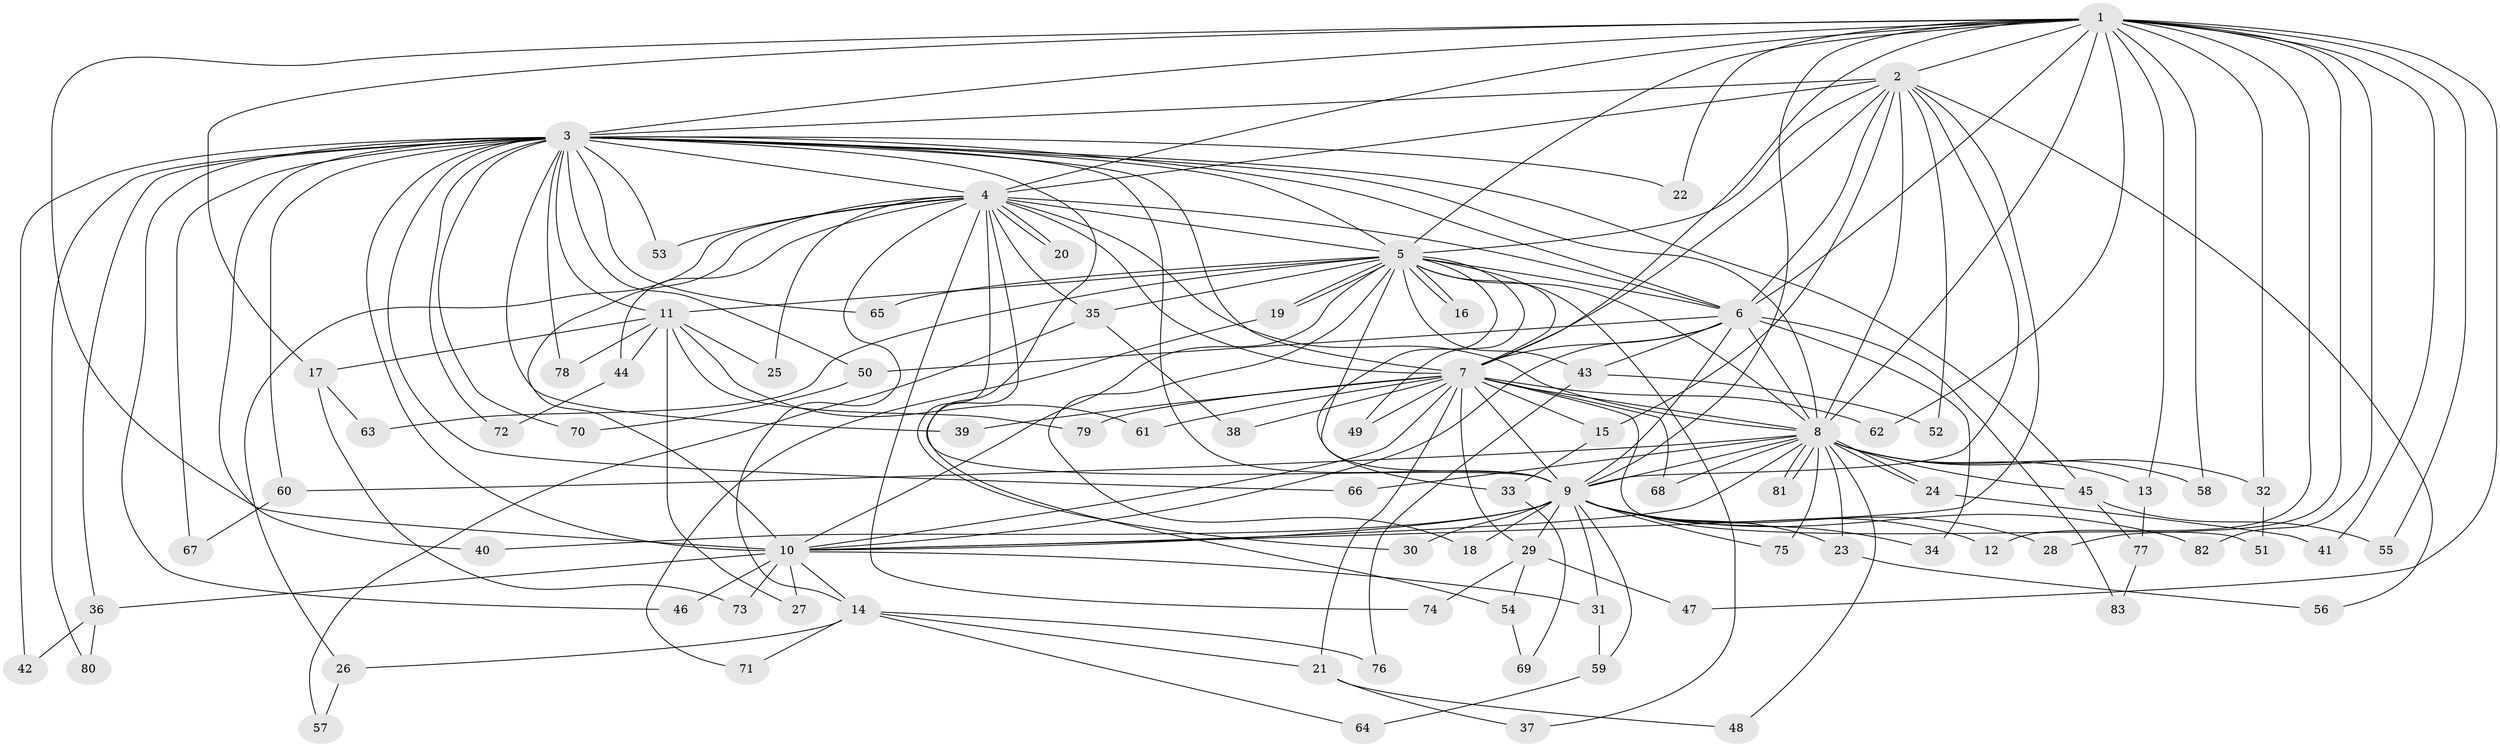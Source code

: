 // coarse degree distribution, {1: 0.5833333333333334, 2: 0.20833333333333334, 19: 0.041666666666666664, 4: 0.041666666666666664, 3: 0.08333333333333333, 11: 0.041666666666666664}
// Generated by graph-tools (version 1.1) at 2025/47/03/04/25 21:47:49]
// undirected, 83 vertices, 191 edges
graph export_dot {
graph [start="1"]
  node [color=gray90,style=filled];
  1;
  2;
  3;
  4;
  5;
  6;
  7;
  8;
  9;
  10;
  11;
  12;
  13;
  14;
  15;
  16;
  17;
  18;
  19;
  20;
  21;
  22;
  23;
  24;
  25;
  26;
  27;
  28;
  29;
  30;
  31;
  32;
  33;
  34;
  35;
  36;
  37;
  38;
  39;
  40;
  41;
  42;
  43;
  44;
  45;
  46;
  47;
  48;
  49;
  50;
  51;
  52;
  53;
  54;
  55;
  56;
  57;
  58;
  59;
  60;
  61;
  62;
  63;
  64;
  65;
  66;
  67;
  68;
  69;
  70;
  71;
  72;
  73;
  74;
  75;
  76;
  77;
  78;
  79;
  80;
  81;
  82;
  83;
  1 -- 2;
  1 -- 3;
  1 -- 4;
  1 -- 5;
  1 -- 6;
  1 -- 7;
  1 -- 8;
  1 -- 9;
  1 -- 10;
  1 -- 12;
  1 -- 13;
  1 -- 17;
  1 -- 22;
  1 -- 28;
  1 -- 32;
  1 -- 41;
  1 -- 47;
  1 -- 55;
  1 -- 58;
  1 -- 62;
  1 -- 82;
  2 -- 3;
  2 -- 4;
  2 -- 5;
  2 -- 6;
  2 -- 7;
  2 -- 8;
  2 -- 9;
  2 -- 10;
  2 -- 15;
  2 -- 52;
  2 -- 56;
  3 -- 4;
  3 -- 5;
  3 -- 6;
  3 -- 7;
  3 -- 8;
  3 -- 9;
  3 -- 10;
  3 -- 11;
  3 -- 22;
  3 -- 36;
  3 -- 39;
  3 -- 40;
  3 -- 42;
  3 -- 45;
  3 -- 46;
  3 -- 50;
  3 -- 53;
  3 -- 54;
  3 -- 60;
  3 -- 65;
  3 -- 66;
  3 -- 67;
  3 -- 70;
  3 -- 72;
  3 -- 78;
  3 -- 80;
  4 -- 5;
  4 -- 6;
  4 -- 7;
  4 -- 8;
  4 -- 9;
  4 -- 10;
  4 -- 14;
  4 -- 20;
  4 -- 20;
  4 -- 25;
  4 -- 26;
  4 -- 30;
  4 -- 35;
  4 -- 44;
  4 -- 53;
  4 -- 74;
  5 -- 6;
  5 -- 7;
  5 -- 8;
  5 -- 9;
  5 -- 10;
  5 -- 11;
  5 -- 16;
  5 -- 16;
  5 -- 18;
  5 -- 19;
  5 -- 19;
  5 -- 33;
  5 -- 35;
  5 -- 37;
  5 -- 43;
  5 -- 49;
  5 -- 63;
  5 -- 65;
  6 -- 7;
  6 -- 8;
  6 -- 9;
  6 -- 10;
  6 -- 34;
  6 -- 43;
  6 -- 50;
  6 -- 83;
  7 -- 8;
  7 -- 9;
  7 -- 10;
  7 -- 15;
  7 -- 21;
  7 -- 29;
  7 -- 38;
  7 -- 39;
  7 -- 49;
  7 -- 51;
  7 -- 61;
  7 -- 62;
  7 -- 68;
  7 -- 79;
  8 -- 9;
  8 -- 10;
  8 -- 13;
  8 -- 23;
  8 -- 24;
  8 -- 24;
  8 -- 32;
  8 -- 45;
  8 -- 48;
  8 -- 58;
  8 -- 60;
  8 -- 66;
  8 -- 68;
  8 -- 75;
  8 -- 81;
  8 -- 81;
  9 -- 10;
  9 -- 12;
  9 -- 18;
  9 -- 23;
  9 -- 28;
  9 -- 29;
  9 -- 30;
  9 -- 31;
  9 -- 34;
  9 -- 40;
  9 -- 59;
  9 -- 75;
  9 -- 82;
  10 -- 14;
  10 -- 27;
  10 -- 31;
  10 -- 36;
  10 -- 46;
  10 -- 73;
  11 -- 17;
  11 -- 25;
  11 -- 27;
  11 -- 44;
  11 -- 61;
  11 -- 78;
  11 -- 79;
  13 -- 77;
  14 -- 21;
  14 -- 26;
  14 -- 64;
  14 -- 71;
  14 -- 76;
  15 -- 33;
  17 -- 63;
  17 -- 73;
  19 -- 71;
  21 -- 37;
  21 -- 48;
  23 -- 56;
  24 -- 41;
  26 -- 57;
  29 -- 47;
  29 -- 54;
  29 -- 74;
  31 -- 59;
  32 -- 51;
  33 -- 69;
  35 -- 38;
  35 -- 57;
  36 -- 42;
  36 -- 80;
  43 -- 52;
  43 -- 76;
  44 -- 72;
  45 -- 55;
  45 -- 77;
  50 -- 70;
  54 -- 69;
  59 -- 64;
  60 -- 67;
  77 -- 83;
}
